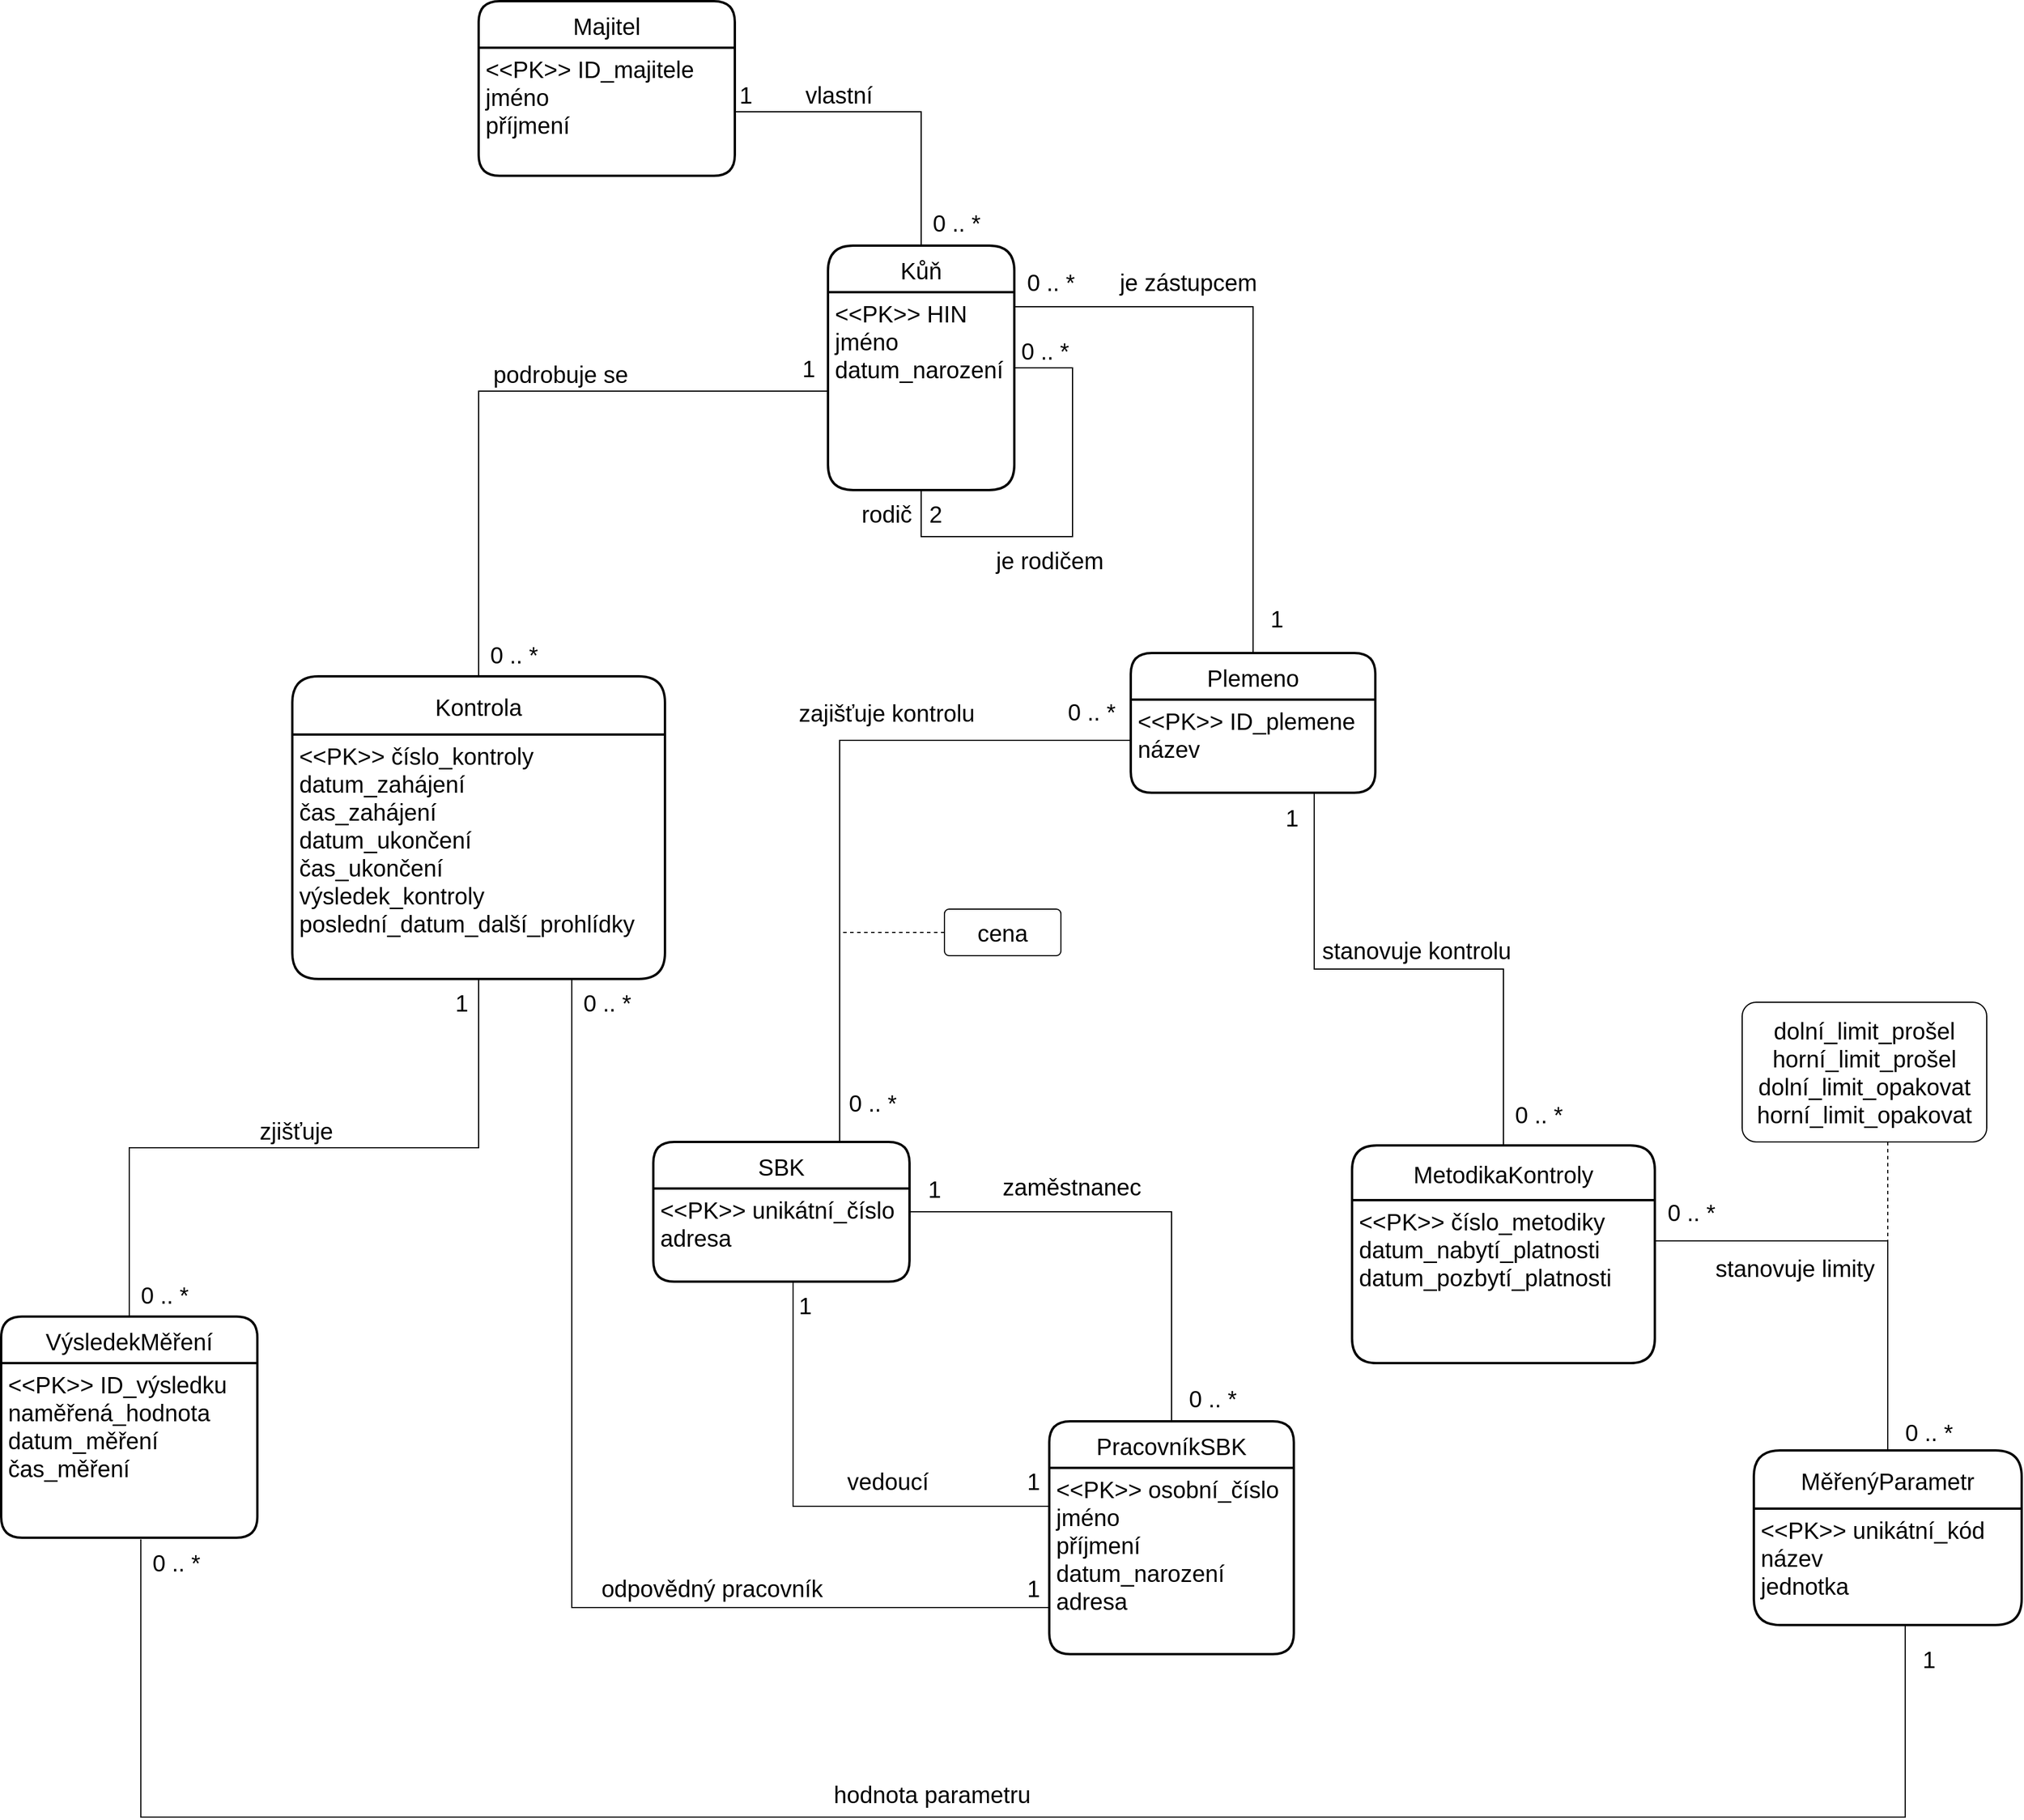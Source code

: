 <mxfile version="20.4.0" type="device"><diagram id="LeG7UHnPjFpMSzn5JCBK" name="Page-1"><mxGraphModel dx="2087" dy="1785" grid="1" gridSize="10" guides="1" tooltips="1" connect="1" arrows="1" fold="1" page="1" pageScale="1" pageWidth="850" pageHeight="1100" math="0" shadow="0"><root><mxCell id="0"/><mxCell id="1" parent="0"/><mxCell id="OA-oLFNVdOA2wGZ5d5Lh-62" value="Kontrola" style="swimlane;childLayout=stackLayout;horizontal=1;startSize=50;horizontalStack=0;rounded=1;fontSize=20;fontStyle=0;strokeWidth=2;resizeParent=0;resizeLast=1;shadow=0;dashed=0;align=center;labelBackgroundColor=none;" parent="1" vertex="1"><mxGeometry x="-210" y="-250" width="320" height="260" as="geometry"/></mxCell><mxCell id="OA-oLFNVdOA2wGZ5d5Lh-63" value="&lt;&lt;PK&gt;&gt; číslo_kontroly&#xA;datum_zahájení&#xA;čas_zahájení&#xA;datum_ukončení&#xA;čas_ukončení&#xA;výsledek_kontroly&#xA;poslední_datum_další_prohlídky" style="align=left;strokeColor=none;fillColor=none;spacingLeft=4;fontSize=20;verticalAlign=top;resizable=0;rotatable=0;part=1;labelBackgroundColor=none;" parent="OA-oLFNVdOA2wGZ5d5Lh-62" vertex="1"><mxGeometry y="50" width="320" height="210" as="geometry"/></mxCell><mxCell id="OA-oLFNVdOA2wGZ5d5Lh-66" value="SBK" style="swimlane;childLayout=stackLayout;horizontal=1;startSize=40;horizontalStack=0;rounded=1;fontSize=20;fontStyle=0;strokeWidth=2;resizeParent=0;resizeLast=1;shadow=0;dashed=0;align=center;labelBackgroundColor=none;" parent="1" vertex="1"><mxGeometry x="100" y="150" width="220" height="120" as="geometry"/></mxCell><mxCell id="OA-oLFNVdOA2wGZ5d5Lh-67" value="&lt;&lt;PK&gt;&gt; unikátní_číslo&#xA;adresa&#xA;" style="align=left;strokeColor=none;fillColor=none;spacingLeft=4;fontSize=20;verticalAlign=top;resizable=0;rotatable=0;part=1;labelBackgroundColor=none;" parent="OA-oLFNVdOA2wGZ5d5Lh-66" vertex="1"><mxGeometry y="40" width="220" height="80" as="geometry"/></mxCell><mxCell id="OA-oLFNVdOA2wGZ5d5Lh-68" value="PracovníkSBK" style="swimlane;childLayout=stackLayout;horizontal=1;startSize=40;horizontalStack=0;rounded=1;fontSize=20;fontStyle=0;strokeWidth=2;resizeParent=0;resizeLast=1;shadow=0;dashed=0;align=center;labelBackgroundColor=none;" parent="1" vertex="1"><mxGeometry x="440" y="390" width="210" height="200" as="geometry"/></mxCell><mxCell id="OA-oLFNVdOA2wGZ5d5Lh-69" value="&lt;&lt;PK&gt;&gt; osobní_číslo&#xA;jméno&#xA;příjmení&#xA;datum_narození&#xA;adresa&#xA;" style="align=left;strokeColor=none;fillColor=none;spacingLeft=4;fontSize=20;verticalAlign=top;resizable=0;rotatable=0;part=1;labelBackgroundColor=none;" parent="OA-oLFNVdOA2wGZ5d5Lh-68" vertex="1"><mxGeometry y="40" width="210" height="160" as="geometry"/></mxCell><mxCell id="OA-oLFNVdOA2wGZ5d5Lh-72" value="MěřenýParametr" style="swimlane;childLayout=stackLayout;horizontal=1;startSize=50;horizontalStack=0;rounded=1;fontSize=20;fontStyle=0;strokeWidth=2;resizeParent=0;resizeLast=1;shadow=0;dashed=0;align=center;labelBackgroundColor=none;" parent="1" vertex="1"><mxGeometry x="1045" y="415" width="230" height="150" as="geometry"/></mxCell><mxCell id="OA-oLFNVdOA2wGZ5d5Lh-73" value="&lt;&lt;PK&gt;&gt; unikátní_kód&#xA;název&#xA;jednotka" style="align=left;strokeColor=none;fillColor=none;spacingLeft=4;fontSize=20;verticalAlign=top;resizable=0;rotatable=0;part=1;labelBackgroundColor=none;" parent="OA-oLFNVdOA2wGZ5d5Lh-72" vertex="1"><mxGeometry y="50" width="230" height="100" as="geometry"/></mxCell><mxCell id="OA-oLFNVdOA2wGZ5d5Lh-76" value="VýsledekMěření" style="swimlane;childLayout=stackLayout;horizontal=1;startSize=40;horizontalStack=0;rounded=1;fontSize=20;fontStyle=0;strokeWidth=2;resizeParent=0;resizeLast=1;shadow=0;dashed=0;align=center;labelBackgroundColor=none;" parent="1" vertex="1"><mxGeometry x="-460" y="300" width="220" height="190" as="geometry"/></mxCell><mxCell id="OA-oLFNVdOA2wGZ5d5Lh-77" value="&lt;&lt;PK&gt;&gt; ID_výsledku&#xA;naměřená_hodnota&#xA;datum_měření&#xA;čas_měření&#xA;" style="align=left;strokeColor=none;fillColor=none;spacingLeft=4;fontSize=20;verticalAlign=top;resizable=0;rotatable=0;part=1;labelBackgroundColor=none;" parent="OA-oLFNVdOA2wGZ5d5Lh-76" vertex="1"><mxGeometry y="40" width="220" height="150" as="geometry"/></mxCell><mxCell id="OA-oLFNVdOA2wGZ5d5Lh-78" value="Majitel" style="swimlane;childLayout=stackLayout;horizontal=1;startSize=40;horizontalStack=0;rounded=1;fontSize=20;fontStyle=0;strokeWidth=2;resizeParent=0;resizeLast=1;shadow=0;dashed=0;align=center;labelBackgroundColor=none;" parent="1" vertex="1"><mxGeometry x="-50" y="-830" width="220" height="150" as="geometry"/></mxCell><mxCell id="OA-oLFNVdOA2wGZ5d5Lh-79" value="&lt;&lt;PK&gt;&gt; ID_majitele&#xA;jméno&#xA;příjmení&#xA;&#xA;" style="align=left;strokeColor=none;fillColor=none;spacingLeft=4;fontSize=20;verticalAlign=top;resizable=0;rotatable=0;part=1;labelBackgroundColor=none;" parent="OA-oLFNVdOA2wGZ5d5Lh-78" vertex="1"><mxGeometry y="40" width="220" height="110" as="geometry"/></mxCell><mxCell id="OA-oLFNVdOA2wGZ5d5Lh-81" style="edgeStyle=orthogonalEdgeStyle;rounded=0;orthogonalLoop=1;jettySize=auto;html=1;exitX=0.75;exitY=1;exitDx=0;exitDy=0;entryX=0.5;entryY=0;entryDx=0;entryDy=0;endArrow=none;endFill=0;fontSize=20;labelBackgroundColor=none;" parent="1" source="OA-oLFNVdOA2wGZ5d5Lh-71" target="OA-oLFNVdOA2wGZ5d5Lh-64" edge="1"><mxGeometry relative="1" as="geometry"/></mxCell><mxCell id="OA-oLFNVdOA2wGZ5d5Lh-100" value="stanovuje kontrolu" style="edgeLabel;html=1;align=center;verticalAlign=middle;resizable=0;points=[];fontSize=20;labelBackgroundColor=none;" parent="OA-oLFNVdOA2wGZ5d5Lh-81" vertex="1" connectable="0"><mxGeometry x="-0.044" relative="1" as="geometry"><mxPoint x="16" y="-17" as="offset"/></mxGeometry></mxCell><mxCell id="OA-oLFNVdOA2wGZ5d5Lh-101" value="1" style="edgeLabel;html=1;align=center;verticalAlign=middle;resizable=0;points=[];fontSize=20;labelBackgroundColor=none;" parent="OA-oLFNVdOA2wGZ5d5Lh-81" vertex="1" connectable="0"><mxGeometry x="-0.911" y="1" relative="1" as="geometry"><mxPoint x="-21" as="offset"/></mxGeometry></mxCell><mxCell id="OA-oLFNVdOA2wGZ5d5Lh-102" value="0 .. *" style="edgeLabel;html=1;align=center;verticalAlign=middle;resizable=0;points=[];fontSize=20;labelBackgroundColor=none;" parent="OA-oLFNVdOA2wGZ5d5Lh-81" vertex="1" connectable="0"><mxGeometry x="0.827" y="-1" relative="1" as="geometry"><mxPoint x="31" y="13" as="offset"/></mxGeometry></mxCell><mxCell id="OA-oLFNVdOA2wGZ5d5Lh-95" value="" style="group;fontSize=20;labelBackgroundColor=none;" parent="1" vertex="1" connectable="0"><mxGeometry x="700" y="120" width="260" height="220" as="geometry"/></mxCell><mxCell id="OA-oLFNVdOA2wGZ5d5Lh-64" value="MetodikaKontroly" style="swimlane;childLayout=stackLayout;horizontal=1;startSize=47;horizontalStack=0;rounded=1;fontSize=20;fontStyle=0;strokeWidth=2;resizeParent=0;resizeLast=1;shadow=0;dashed=0;align=center;labelBackgroundColor=none;" parent="OA-oLFNVdOA2wGZ5d5Lh-95" vertex="1"><mxGeometry y="33" width="260" height="187" as="geometry"><mxRectangle y="33" width="190" height="47" as="alternateBounds"/></mxGeometry></mxCell><mxCell id="OA-oLFNVdOA2wGZ5d5Lh-65" value="&lt;&lt;PK&gt;&gt; číslo_metodiky&#xA;datum_nabytí_platnosti&#xA;datum_pozbytí_platnosti&#xA;" style="align=left;strokeColor=none;fillColor=none;spacingLeft=4;fontSize=20;verticalAlign=top;resizable=0;rotatable=0;part=1;labelBackgroundColor=none;" parent="OA-oLFNVdOA2wGZ5d5Lh-64" vertex="1"><mxGeometry y="47" width="260" height="140" as="geometry"/></mxCell><mxCell id="OA-oLFNVdOA2wGZ5d5Lh-96" value="" style="group;fontSize=20;labelBackgroundColor=none;" parent="1" vertex="1" connectable="0"><mxGeometry x="510" y="-270" width="210" height="160" as="geometry"/></mxCell><mxCell id="OA-oLFNVdOA2wGZ5d5Lh-70" value="Plemeno" style="swimlane;childLayout=stackLayout;horizontal=1;startSize=40;horizontalStack=0;rounded=1;fontSize=20;fontStyle=0;strokeWidth=2;resizeParent=0;resizeLast=1;shadow=0;dashed=0;align=center;labelBackgroundColor=none;" parent="OA-oLFNVdOA2wGZ5d5Lh-96" vertex="1"><mxGeometry width="210" height="120" as="geometry"/></mxCell><mxCell id="OA-oLFNVdOA2wGZ5d5Lh-71" value="&lt;&lt;PK&gt;&gt; ID_plemene&#xA;název&#xA;" style="align=left;strokeColor=none;fillColor=none;spacingLeft=4;fontSize=20;verticalAlign=top;resizable=0;rotatable=0;part=1;labelBackgroundColor=none;" parent="OA-oLFNVdOA2wGZ5d5Lh-70" vertex="1"><mxGeometry y="40" width="210" height="80" as="geometry"/></mxCell><mxCell id="OA-oLFNVdOA2wGZ5d5Lh-107" style="edgeStyle=orthogonalEdgeStyle;rounded=0;orthogonalLoop=1;jettySize=auto;html=1;exitX=1;exitY=0.25;exitDx=0;exitDy=0;strokeColor=default;endArrow=none;endFill=0;entryX=0.5;entryY=0;entryDx=0;entryDy=0;fontSize=20;labelBackgroundColor=none;" parent="1" source="OA-oLFNVdOA2wGZ5d5Lh-60" target="OA-oLFNVdOA2wGZ5d5Lh-70" edge="1"><mxGeometry relative="1" as="geometry"><mxPoint x="620" y="-310" as="targetPoint"/></mxGeometry></mxCell><mxCell id="OA-oLFNVdOA2wGZ5d5Lh-108" value="je zástupcem" style="edgeLabel;html=1;align=center;verticalAlign=middle;resizable=0;points=[];fontSize=20;labelBackgroundColor=none;" parent="OA-oLFNVdOA2wGZ5d5Lh-107" vertex="1" connectable="0"><mxGeometry x="-0.43" y="-1" relative="1" as="geometry"><mxPoint x="6" y="-23" as="offset"/></mxGeometry></mxCell><mxCell id="OA-oLFNVdOA2wGZ5d5Lh-109" value="0 .. *" style="edgeLabel;html=1;align=center;verticalAlign=middle;resizable=0;points=[];fontSize=20;labelBackgroundColor=none;" parent="OA-oLFNVdOA2wGZ5d5Lh-107" vertex="1" connectable="0"><mxGeometry x="-0.954" y="2" relative="1" as="geometry"><mxPoint x="19" y="-20" as="offset"/></mxGeometry></mxCell><mxCell id="OA-oLFNVdOA2wGZ5d5Lh-110" value="1" style="edgeLabel;html=1;align=center;verticalAlign=middle;resizable=0;points=[];fontSize=20;labelBackgroundColor=none;" parent="OA-oLFNVdOA2wGZ5d5Lh-107" vertex="1" connectable="0"><mxGeometry x="0.94" y="1" relative="1" as="geometry"><mxPoint x="19" y="-15" as="offset"/></mxGeometry></mxCell><mxCell id="OA-oLFNVdOA2wGZ5d5Lh-60" value="Kůň" style="swimlane;childLayout=stackLayout;horizontal=1;startSize=40;horizontalStack=0;rounded=1;fontSize=20;fontStyle=0;strokeWidth=2;resizeParent=0;resizeLast=1;shadow=0;dashed=0;align=center;arcSize=18;labelBackgroundColor=none;" parent="1" vertex="1"><mxGeometry x="250" y="-620" width="160" height="210" as="geometry"/></mxCell><mxCell id="OA-oLFNVdOA2wGZ5d5Lh-61" value="&lt;&lt;PK&gt;&gt; HIN&#xA;jméno&#xA;datum_narození" style="align=left;strokeColor=none;fillColor=none;spacingLeft=4;fontSize=20;verticalAlign=top;resizable=0;rotatable=0;part=1;labelBackgroundColor=none;" parent="OA-oLFNVdOA2wGZ5d5Lh-60" vertex="1"><mxGeometry y="40" width="160" height="170" as="geometry"/></mxCell><mxCell id="OA-oLFNVdOA2wGZ5d5Lh-86" style="edgeStyle=orthogonalEdgeStyle;rounded=0;orthogonalLoop=1;jettySize=auto;html=1;exitX=1;exitY=0.5;exitDx=0;exitDy=0;entryX=0.5;entryY=1;entryDx=0;entryDy=0;strokeColor=default;endArrow=none;endFill=0;fontSize=20;labelBackgroundColor=none;" parent="OA-oLFNVdOA2wGZ5d5Lh-60" source="OA-oLFNVdOA2wGZ5d5Lh-60" target="OA-oLFNVdOA2wGZ5d5Lh-61" edge="1"><mxGeometry relative="1" as="geometry"><Array as="points"><mxPoint x="210" y="105"/><mxPoint x="210" y="250"/><mxPoint x="80" y="250"/></Array></mxGeometry></mxCell><mxCell id="OA-oLFNVdOA2wGZ5d5Lh-103" value="0 .. *" style="edgeLabel;html=1;align=center;verticalAlign=middle;resizable=0;points=[];fontSize=20;labelBackgroundColor=none;" parent="OA-oLFNVdOA2wGZ5d5Lh-86" vertex="1" connectable="0"><mxGeometry x="-0.886" y="-2" relative="1" as="geometry"><mxPoint x="5" y="-17" as="offset"/></mxGeometry></mxCell><mxCell id="OA-oLFNVdOA2wGZ5d5Lh-104" value="2" style="edgeLabel;html=1;align=center;verticalAlign=middle;resizable=0;points=[];fontSize=20;labelBackgroundColor=none;" parent="OA-oLFNVdOA2wGZ5d5Lh-86" vertex="1" connectable="0"><mxGeometry x="0.719" y="2" relative="1" as="geometry"><mxPoint y="-22" as="offset"/></mxGeometry></mxCell><mxCell id="OA-oLFNVdOA2wGZ5d5Lh-105" value="rodič" style="edgeLabel;html=1;align=center;verticalAlign=middle;resizable=0;points=[];fontSize=20;labelBackgroundColor=none;" parent="OA-oLFNVdOA2wGZ5d5Lh-86" vertex="1" connectable="0"><mxGeometry x="0.875" y="1" relative="1" as="geometry"><mxPoint x="-29" y="-3" as="offset"/></mxGeometry></mxCell><mxCell id="OA-oLFNVdOA2wGZ5d5Lh-106" value="je rodičem" style="edgeLabel;html=1;align=center;verticalAlign=middle;resizable=0;points=[];fontSize=20;labelBackgroundColor=none;" parent="OA-oLFNVdOA2wGZ5d5Lh-86" vertex="1" connectable="0"><mxGeometry x="0.251" y="2" relative="1" as="geometry"><mxPoint x="13" y="18" as="offset"/></mxGeometry></mxCell><mxCell id="OA-oLFNVdOA2wGZ5d5Lh-113" style="edgeStyle=orthogonalEdgeStyle;rounded=0;orthogonalLoop=1;jettySize=auto;html=1;exitX=0;exitY=0.5;exitDx=0;exitDy=0;entryX=0.5;entryY=0;entryDx=0;entryDy=0;strokeColor=default;endArrow=none;endFill=0;fontSize=20;labelBackgroundColor=none;" parent="1" source="OA-oLFNVdOA2wGZ5d5Lh-61" target="OA-oLFNVdOA2wGZ5d5Lh-62" edge="1"><mxGeometry relative="1" as="geometry"/></mxCell><mxCell id="OA-oLFNVdOA2wGZ5d5Lh-114" value="podrobuje se" style="edgeLabel;html=1;align=center;verticalAlign=middle;resizable=0;points=[];fontSize=20;labelBackgroundColor=none;" parent="OA-oLFNVdOA2wGZ5d5Lh-113" vertex="1" connectable="0"><mxGeometry x="-0.203" y="-2" relative="1" as="geometry"><mxPoint x="-13" y="-13" as="offset"/></mxGeometry></mxCell><mxCell id="OA-oLFNVdOA2wGZ5d5Lh-115" value="1" style="edgeLabel;html=1;align=center;verticalAlign=middle;resizable=0;points=[];fontSize=20;labelBackgroundColor=none;" parent="OA-oLFNVdOA2wGZ5d5Lh-113" vertex="1" connectable="0"><mxGeometry x="-0.924" relative="1" as="geometry"><mxPoint x="3" y="-20" as="offset"/></mxGeometry></mxCell><mxCell id="OA-oLFNVdOA2wGZ5d5Lh-116" value="0 .. *" style="edgeLabel;html=1;align=center;verticalAlign=middle;resizable=0;points=[];fontSize=20;labelBackgroundColor=none;" parent="OA-oLFNVdOA2wGZ5d5Lh-113" vertex="1" connectable="0"><mxGeometry x="0.967" relative="1" as="geometry"><mxPoint x="30" y="-10" as="offset"/></mxGeometry></mxCell><mxCell id="OA-oLFNVdOA2wGZ5d5Lh-121" style="edgeStyle=orthogonalEdgeStyle;rounded=0;orthogonalLoop=1;jettySize=auto;html=1;exitX=1;exitY=0.5;exitDx=0;exitDy=0;entryX=0.5;entryY=0;entryDx=0;entryDy=0;strokeColor=default;endArrow=none;endFill=0;fontSize=20;labelBackgroundColor=none;" parent="1" source="OA-oLFNVdOA2wGZ5d5Lh-79" target="OA-oLFNVdOA2wGZ5d5Lh-60" edge="1"><mxGeometry relative="1" as="geometry"/></mxCell><mxCell id="OA-oLFNVdOA2wGZ5d5Lh-122" value="vlastní" style="edgeLabel;html=1;align=center;verticalAlign=middle;resizable=0;points=[];fontSize=20;labelBackgroundColor=none;" parent="OA-oLFNVdOA2wGZ5d5Lh-121" vertex="1" connectable="0"><mxGeometry x="-0.192" relative="1" as="geometry"><mxPoint x="-22" y="-15" as="offset"/></mxGeometry></mxCell><mxCell id="OA-oLFNVdOA2wGZ5d5Lh-123" value="1" style="edgeLabel;html=1;align=center;verticalAlign=middle;resizable=0;points=[];fontSize=20;labelBackgroundColor=none;" parent="OA-oLFNVdOA2wGZ5d5Lh-121" vertex="1" connectable="0"><mxGeometry x="-0.933" relative="1" as="geometry"><mxPoint y="-15" as="offset"/></mxGeometry></mxCell><mxCell id="OA-oLFNVdOA2wGZ5d5Lh-124" value="0 .. *" style="edgeLabel;html=1;align=center;verticalAlign=middle;resizable=0;points=[];fontSize=20;labelBackgroundColor=none;" parent="OA-oLFNVdOA2wGZ5d5Lh-121" vertex="1" connectable="0"><mxGeometry x="0.924" y="2" relative="1" as="geometry"><mxPoint x="28" y="-10" as="offset"/></mxGeometry></mxCell><mxCell id="OA-oLFNVdOA2wGZ5d5Lh-127" value="zjišťuje" style="edgeStyle=orthogonalEdgeStyle;rounded=0;orthogonalLoop=1;jettySize=auto;html=1;exitX=0.5;exitY=1;exitDx=0;exitDy=0;entryX=0.5;entryY=0;entryDx=0;entryDy=0;strokeColor=default;endArrow=none;endFill=0;fontSize=20;labelBackgroundColor=none;" parent="1" source="OA-oLFNVdOA2wGZ5d5Lh-63" target="OA-oLFNVdOA2wGZ5d5Lh-76" edge="1"><mxGeometry x="0.024" y="-15" relative="1" as="geometry"><mxPoint as="offset"/></mxGeometry></mxCell><mxCell id="OA-oLFNVdOA2wGZ5d5Lh-128" value="1" style="edgeLabel;html=1;align=center;verticalAlign=middle;resizable=0;points=[];fontSize=20;labelBackgroundColor=none;" parent="OA-oLFNVdOA2wGZ5d5Lh-127" vertex="1" connectable="0"><mxGeometry x="-0.908" y="2" relative="1" as="geometry"><mxPoint x="-17" y="-7" as="offset"/></mxGeometry></mxCell><mxCell id="OA-oLFNVdOA2wGZ5d5Lh-129" value="0 .. *" style="edgeLabel;html=1;align=center;verticalAlign=middle;resizable=0;points=[];fontSize=20;labelBackgroundColor=none;" parent="OA-oLFNVdOA2wGZ5d5Lh-127" vertex="1" connectable="0"><mxGeometry x="0.894" relative="1" as="geometry"><mxPoint x="30" y="12" as="offset"/></mxGeometry></mxCell><mxCell id="OA-oLFNVdOA2wGZ5d5Lh-131" style="edgeStyle=orthogonalEdgeStyle;rounded=0;orthogonalLoop=1;jettySize=auto;html=1;exitX=1;exitY=0.25;exitDx=0;exitDy=0;entryX=0.5;entryY=0;entryDx=0;entryDy=0;strokeColor=default;endArrow=none;endFill=0;fontSize=20;labelBackgroundColor=none;" parent="1" source="OA-oLFNVdOA2wGZ5d5Lh-67" target="OA-oLFNVdOA2wGZ5d5Lh-68" edge="1"><mxGeometry relative="1" as="geometry"/></mxCell><mxCell id="OA-oLFNVdOA2wGZ5d5Lh-132" value="zaměstnanec" style="edgeLabel;html=1;align=center;verticalAlign=middle;resizable=0;points=[];fontSize=20;labelBackgroundColor=none;" parent="OA-oLFNVdOA2wGZ5d5Lh-131" vertex="1" connectable="0"><mxGeometry x="-0.369" y="-1" relative="1" as="geometry"><mxPoint x="11" y="-23" as="offset"/></mxGeometry></mxCell><mxCell id="OA-oLFNVdOA2wGZ5d5Lh-133" value="1" style="edgeLabel;html=1;align=center;verticalAlign=middle;resizable=0;points=[];fontSize=20;labelBackgroundColor=none;" parent="OA-oLFNVdOA2wGZ5d5Lh-131" vertex="1" connectable="0"><mxGeometry x="-0.944" relative="1" as="geometry"><mxPoint x="9" y="-20" as="offset"/></mxGeometry></mxCell><mxCell id="OA-oLFNVdOA2wGZ5d5Lh-134" value="0 .. *" style="edgeLabel;html=1;align=center;verticalAlign=middle;resizable=0;points=[];fontSize=20;labelBackgroundColor=none;" parent="OA-oLFNVdOA2wGZ5d5Lh-131" vertex="1" connectable="0"><mxGeometry x="0.926" relative="1" as="geometry"><mxPoint x="35" y="-5" as="offset"/></mxGeometry></mxCell><mxCell id="OA-oLFNVdOA2wGZ5d5Lh-137" style="edgeStyle=orthogonalEdgeStyle;rounded=0;orthogonalLoop=1;jettySize=auto;html=1;exitX=0;exitY=0.5;exitDx=0;exitDy=0;entryX=0.75;entryY=0;entryDx=0;entryDy=0;strokeColor=default;endArrow=none;endFill=0;fontSize=20;labelBackgroundColor=none;" parent="1" source="OA-oLFNVdOA2wGZ5d5Lh-71" target="OA-oLFNVdOA2wGZ5d5Lh-66" edge="1"><mxGeometry relative="1" as="geometry"><Array as="points"><mxPoint x="260" y="-195"/></Array></mxGeometry></mxCell><mxCell id="OA-oLFNVdOA2wGZ5d5Lh-138" value="0 .. *" style="edgeLabel;html=1;align=center;verticalAlign=middle;resizable=0;points=[];fontSize=20;labelBackgroundColor=none;" parent="OA-oLFNVdOA2wGZ5d5Lh-137" vertex="1" connectable="0"><mxGeometry x="0.94" y="-1" relative="1" as="geometry"><mxPoint x="29" y="-21" as="offset"/></mxGeometry></mxCell><mxCell id="OA-oLFNVdOA2wGZ5d5Lh-139" value="0 .. *" style="edgeLabel;html=1;align=center;verticalAlign=middle;resizable=0;points=[];fontSize=20;labelBackgroundColor=none;" parent="OA-oLFNVdOA2wGZ5d5Lh-137" vertex="1" connectable="0"><mxGeometry x="-0.919" y="-1" relative="1" as="geometry"><mxPoint x="-15" y="-24" as="offset"/></mxGeometry></mxCell><mxCell id="Rr4RyjXeM57RVd-kx7fT-10" value="zajišťuje kontrolu" style="edgeLabel;html=1;align=center;verticalAlign=middle;resizable=0;points=[];fontSize=20;labelBackgroundColor=none;" parent="OA-oLFNVdOA2wGZ5d5Lh-137" vertex="1" connectable="0"><mxGeometry x="-0.15" relative="1" as="geometry"><mxPoint x="40" y="-26" as="offset"/></mxGeometry></mxCell><mxCell id="OA-oLFNVdOA2wGZ5d5Lh-148" style="edgeStyle=orthogonalEdgeStyle;rounded=0;orthogonalLoop=1;jettySize=auto;html=1;exitX=0;exitY=0.25;exitDx=0;exitDy=0;entryX=0.5;entryY=1;entryDx=0;entryDy=0;strokeColor=default;endArrow=none;endFill=0;fontSize=20;labelBackgroundColor=none;" parent="1" source="OA-oLFNVdOA2wGZ5d5Lh-69" target="OA-oLFNVdOA2wGZ5d5Lh-67" edge="1"><mxGeometry relative="1" as="geometry"><Array as="points"><mxPoint x="220" y="463"/></Array></mxGeometry></mxCell><mxCell id="OA-oLFNVdOA2wGZ5d5Lh-149" value="vedoucí" style="edgeLabel;html=1;align=center;verticalAlign=middle;resizable=0;points=[];fontSize=20;labelBackgroundColor=none;" parent="OA-oLFNVdOA2wGZ5d5Lh-148" vertex="1" connectable="0"><mxGeometry x="-0.267" relative="1" as="geometry"><mxPoint x="11" y="-22" as="offset"/></mxGeometry></mxCell><mxCell id="OA-oLFNVdOA2wGZ5d5Lh-150" value="1" style="edgeLabel;html=1;align=center;verticalAlign=middle;resizable=0;points=[];fontSize=20;labelBackgroundColor=none;" parent="OA-oLFNVdOA2wGZ5d5Lh-148" vertex="1" connectable="0"><mxGeometry x="0.903" y="-2" relative="1" as="geometry"><mxPoint x="8" y="9" as="offset"/></mxGeometry></mxCell><mxCell id="OA-oLFNVdOA2wGZ5d5Lh-151" value="1" style="edgeLabel;html=1;align=center;verticalAlign=middle;resizable=0;points=[];fontSize=20;labelBackgroundColor=none;" parent="OA-oLFNVdOA2wGZ5d5Lh-148" vertex="1" connectable="0"><mxGeometry x="-0.92" y="-3" relative="1" as="geometry"><mxPoint x="-4" y="-19" as="offset"/></mxGeometry></mxCell><mxCell id="OA-oLFNVdOA2wGZ5d5Lh-152" style="edgeStyle=orthogonalEdgeStyle;rounded=0;orthogonalLoop=1;jettySize=auto;html=1;exitX=0.75;exitY=1;exitDx=0;exitDy=0;strokeColor=default;endArrow=none;endFill=0;entryX=0;entryY=0.75;entryDx=0;entryDy=0;fontSize=20;labelBackgroundColor=none;" parent="1" source="OA-oLFNVdOA2wGZ5d5Lh-63" target="OA-oLFNVdOA2wGZ5d5Lh-69" edge="1"><mxGeometry relative="1" as="geometry"><mxPoint x="-80.333" y="540.741" as="targetPoint"/></mxGeometry></mxCell><mxCell id="OA-oLFNVdOA2wGZ5d5Lh-153" value="odpovědný pracovník" style="edgeLabel;html=1;align=center;verticalAlign=middle;resizable=0;points=[];fontSize=20;labelBackgroundColor=none;" parent="OA-oLFNVdOA2wGZ5d5Lh-152" vertex="1" connectable="0"><mxGeometry x="0.31" relative="1" as="geometry"><mxPoint x="37" y="-17" as="offset"/></mxGeometry></mxCell><mxCell id="OA-oLFNVdOA2wGZ5d5Lh-154" value="1" style="edgeLabel;html=1;align=center;verticalAlign=middle;resizable=0;points=[];fontSize=20;labelBackgroundColor=none;" parent="OA-oLFNVdOA2wGZ5d5Lh-152" vertex="1" connectable="0"><mxGeometry x="0.98" y="-2" relative="1" as="geometry"><mxPoint x="-5" y="-19" as="offset"/></mxGeometry></mxCell><mxCell id="OA-oLFNVdOA2wGZ5d5Lh-155" value="0 .. *" style="edgeLabel;html=1;align=center;verticalAlign=middle;resizable=0;points=[];fontSize=20;labelBackgroundColor=none;" parent="OA-oLFNVdOA2wGZ5d5Lh-152" vertex="1" connectable="0"><mxGeometry x="-0.964" relative="1" as="geometry"><mxPoint x="30" y="3" as="offset"/></mxGeometry></mxCell><mxCell id="Rr4RyjXeM57RVd-kx7fT-2" style="edgeStyle=orthogonalEdgeStyle;rounded=0;orthogonalLoop=1;jettySize=auto;html=1;dashed=1;endArrow=none;endFill=0;fontSize=20;labelBackgroundColor=none;" parent="1" source="Rr4RyjXeM57RVd-kx7fT-1" edge="1"><mxGeometry relative="1" as="geometry"><mxPoint x="260" y="-30" as="targetPoint"/></mxGeometry></mxCell><mxCell id="Rr4RyjXeM57RVd-kx7fT-1" value="cena" style="rounded=1;arcSize=10;whiteSpace=wrap;html=1;align=center;fontSize=20;labelBackgroundColor=none;" parent="1" vertex="1"><mxGeometry x="350" y="-50" width="100" height="40" as="geometry"/></mxCell><mxCell id="Rr4RyjXeM57RVd-kx7fT-4" style="edgeStyle=orthogonalEdgeStyle;rounded=0;orthogonalLoop=1;jettySize=auto;html=1;exitX=1;exitY=0.25;exitDx=0;exitDy=0;entryX=0.5;entryY=0;entryDx=0;entryDy=0;endArrow=none;endFill=0;fontSize=20;labelBackgroundColor=none;" parent="1" source="OA-oLFNVdOA2wGZ5d5Lh-65" target="OA-oLFNVdOA2wGZ5d5Lh-72" edge="1"><mxGeometry relative="1" as="geometry"/></mxCell><mxCell id="Rr4RyjXeM57RVd-kx7fT-9" value="stanovuje limity" style="edgeLabel;html=1;align=center;verticalAlign=middle;resizable=0;points=[];fontSize=20;labelBackgroundColor=none;" parent="Rr4RyjXeM57RVd-kx7fT-4" vertex="1" connectable="0"><mxGeometry x="0.142" relative="1" as="geometry"><mxPoint x="-80" y="6" as="offset"/></mxGeometry></mxCell><mxCell id="Rr4RyjXeM57RVd-kx7fT-13" value="0 .. *" style="edgeLabel;html=1;align=center;verticalAlign=middle;resizable=0;points=[];fontSize=20;labelBackgroundColor=none;" parent="Rr4RyjXeM57RVd-kx7fT-4" vertex="1" connectable="0"><mxGeometry x="-0.948" y="1" relative="1" as="geometry"><mxPoint x="21" y="-24" as="offset"/></mxGeometry></mxCell><mxCell id="Rr4RyjXeM57RVd-kx7fT-14" value="0 .. *" style="edgeLabel;html=1;align=center;verticalAlign=middle;resizable=0;points=[];fontSize=20;labelBackgroundColor=none;" parent="Rr4RyjXeM57RVd-kx7fT-4" vertex="1" connectable="0"><mxGeometry x="0.956" y="2" relative="1" as="geometry"><mxPoint x="33" y="-8" as="offset"/></mxGeometry></mxCell><mxCell id="Rr4RyjXeM57RVd-kx7fT-6" style="edgeStyle=orthogonalEdgeStyle;rounded=0;orthogonalLoop=1;jettySize=auto;html=1;endArrow=none;endFill=0;dashed=1;fontSize=20;labelBackgroundColor=none;" parent="1" source="Rr4RyjXeM57RVd-kx7fT-5" edge="1"><mxGeometry relative="1" as="geometry"><mxPoint x="1160" y="250" as="targetPoint"/><Array as="points"><mxPoint x="1160" y="240"/></Array></mxGeometry></mxCell><mxCell id="Rr4RyjXeM57RVd-kx7fT-5" value="&lt;div style=&quot;font-size: 20px;&quot;&gt;dolní_limit_prošel&lt;/div&gt;&lt;div style=&quot;font-size: 20px;&quot;&gt;horní_limit_prošel&lt;/div&gt;&lt;div style=&quot;font-size: 20px;&quot;&gt;dolní_limit_opakovat&lt;/div&gt;&lt;div style=&quot;font-size: 20px;&quot;&gt;horní_limit_opakovat&lt;br style=&quot;font-size: 20px;&quot;&gt;&lt;/div&gt;" style="rounded=1;arcSize=10;whiteSpace=wrap;html=1;align=center;fontSize=20;labelBackgroundColor=none;" parent="1" vertex="1"><mxGeometry x="1035" y="30" width="210" height="120" as="geometry"/></mxCell><mxCell id="Rr4RyjXeM57RVd-kx7fT-12" style="edgeStyle=orthogonalEdgeStyle;rounded=0;orthogonalLoop=1;jettySize=auto;html=1;exitX=0.545;exitY=1.009;exitDx=0;exitDy=0;endArrow=none;endFill=0;fontSize=20;entryX=0.5;entryY=1;entryDx=0;entryDy=0;labelBackgroundColor=none;exitPerimeter=0;" parent="1" source="OA-oLFNVdOA2wGZ5d5Lh-77" target="OA-oLFNVdOA2wGZ5d5Lh-73" edge="1"><mxGeometry relative="1" as="geometry"><mxPoint x="-340" y="500" as="sourcePoint"/><mxPoint x="1175" y="570" as="targetPoint"/><Array as="points"><mxPoint x="-340" y="730"/><mxPoint x="1175" y="730"/><mxPoint x="1175" y="565"/></Array></mxGeometry></mxCell><mxCell id="Rr4RyjXeM57RVd-kx7fT-15" value="0 .. *" style="edgeLabel;html=1;align=center;verticalAlign=middle;resizable=0;points=[];fontSize=20;labelBackgroundColor=none;" parent="Rr4RyjXeM57RVd-kx7fT-12" vertex="1" connectable="0"><mxGeometry x="-0.978" y="2" relative="1" as="geometry"><mxPoint x="28" y="-2" as="offset"/></mxGeometry></mxCell><mxCell id="Rr4RyjXeM57RVd-kx7fT-17" value="1" style="edgeLabel;html=1;align=center;verticalAlign=middle;resizable=0;points=[];fontSize=20;labelBackgroundColor=none;" parent="Rr4RyjXeM57RVd-kx7fT-12" vertex="1" connectable="0"><mxGeometry x="0.968" y="-4" relative="1" as="geometry"><mxPoint x="16" y="13" as="offset"/></mxGeometry></mxCell><mxCell id="Rr4RyjXeM57RVd-kx7fT-18" value="hodnota parametru" style="edgeLabel;html=1;align=center;verticalAlign=middle;resizable=0;points=[];fontSize=20;labelBackgroundColor=none;" parent="Rr4RyjXeM57RVd-kx7fT-12" vertex="1" connectable="0"><mxGeometry x="-0.065" y="-2" relative="1" as="geometry"><mxPoint x="14" y="-22" as="offset"/></mxGeometry></mxCell></root></mxGraphModel></diagram></mxfile>